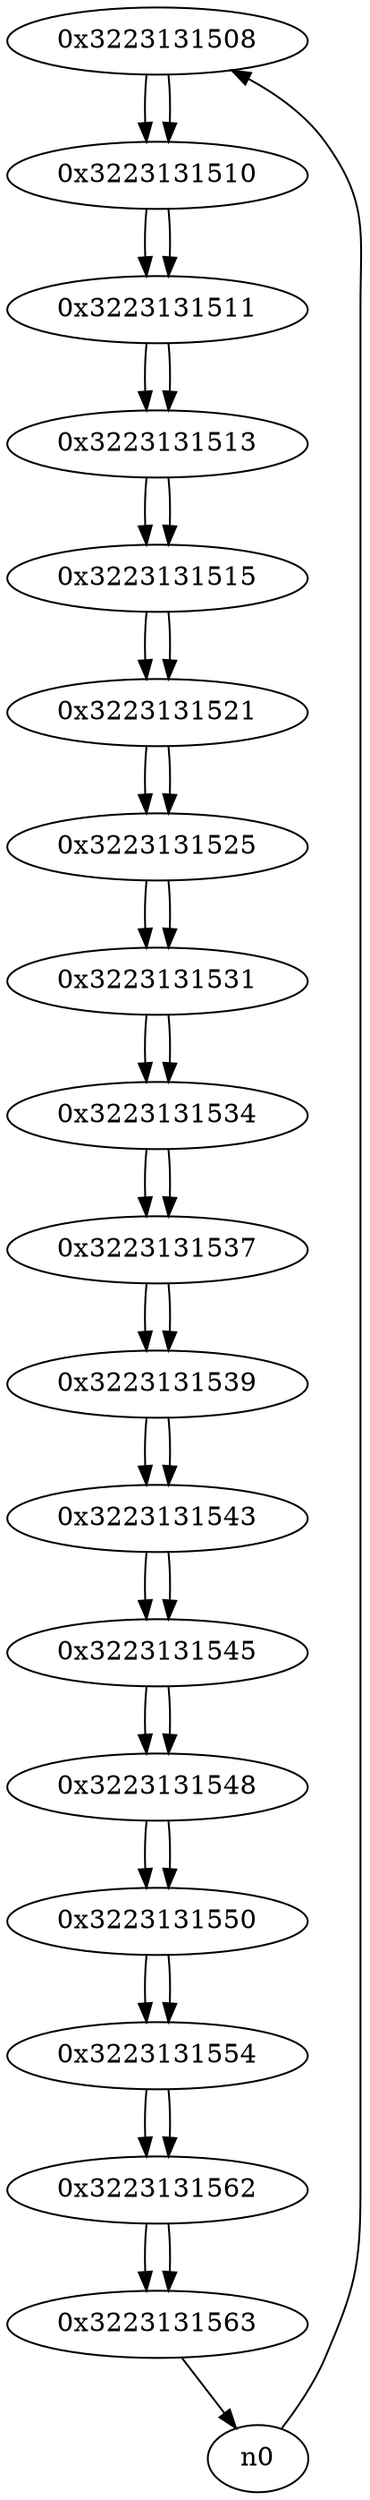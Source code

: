 digraph G{
/* nodes */
  n1 [label="0x3223131508"]
  n2 [label="0x3223131510"]
  n3 [label="0x3223131511"]
  n4 [label="0x3223131513"]
  n5 [label="0x3223131515"]
  n6 [label="0x3223131521"]
  n7 [label="0x3223131525"]
  n8 [label="0x3223131531"]
  n9 [label="0x3223131534"]
  n10 [label="0x3223131537"]
  n11 [label="0x3223131539"]
  n12 [label="0x3223131543"]
  n13 [label="0x3223131545"]
  n14 [label="0x3223131548"]
  n15 [label="0x3223131550"]
  n16 [label="0x3223131554"]
  n17 [label="0x3223131562"]
  n18 [label="0x3223131563"]
/* edges */
n1 -> n2;
n0 -> n1;
n2 -> n3;
n1 -> n2;
n3 -> n4;
n2 -> n3;
n4 -> n5;
n3 -> n4;
n5 -> n6;
n4 -> n5;
n6 -> n7;
n5 -> n6;
n7 -> n8;
n6 -> n7;
n8 -> n9;
n7 -> n8;
n9 -> n10;
n8 -> n9;
n10 -> n11;
n9 -> n10;
n11 -> n12;
n10 -> n11;
n12 -> n13;
n11 -> n12;
n13 -> n14;
n12 -> n13;
n14 -> n15;
n13 -> n14;
n15 -> n16;
n14 -> n15;
n16 -> n17;
n15 -> n16;
n17 -> n18;
n16 -> n17;
n18 -> n0;
n17 -> n18;
}
